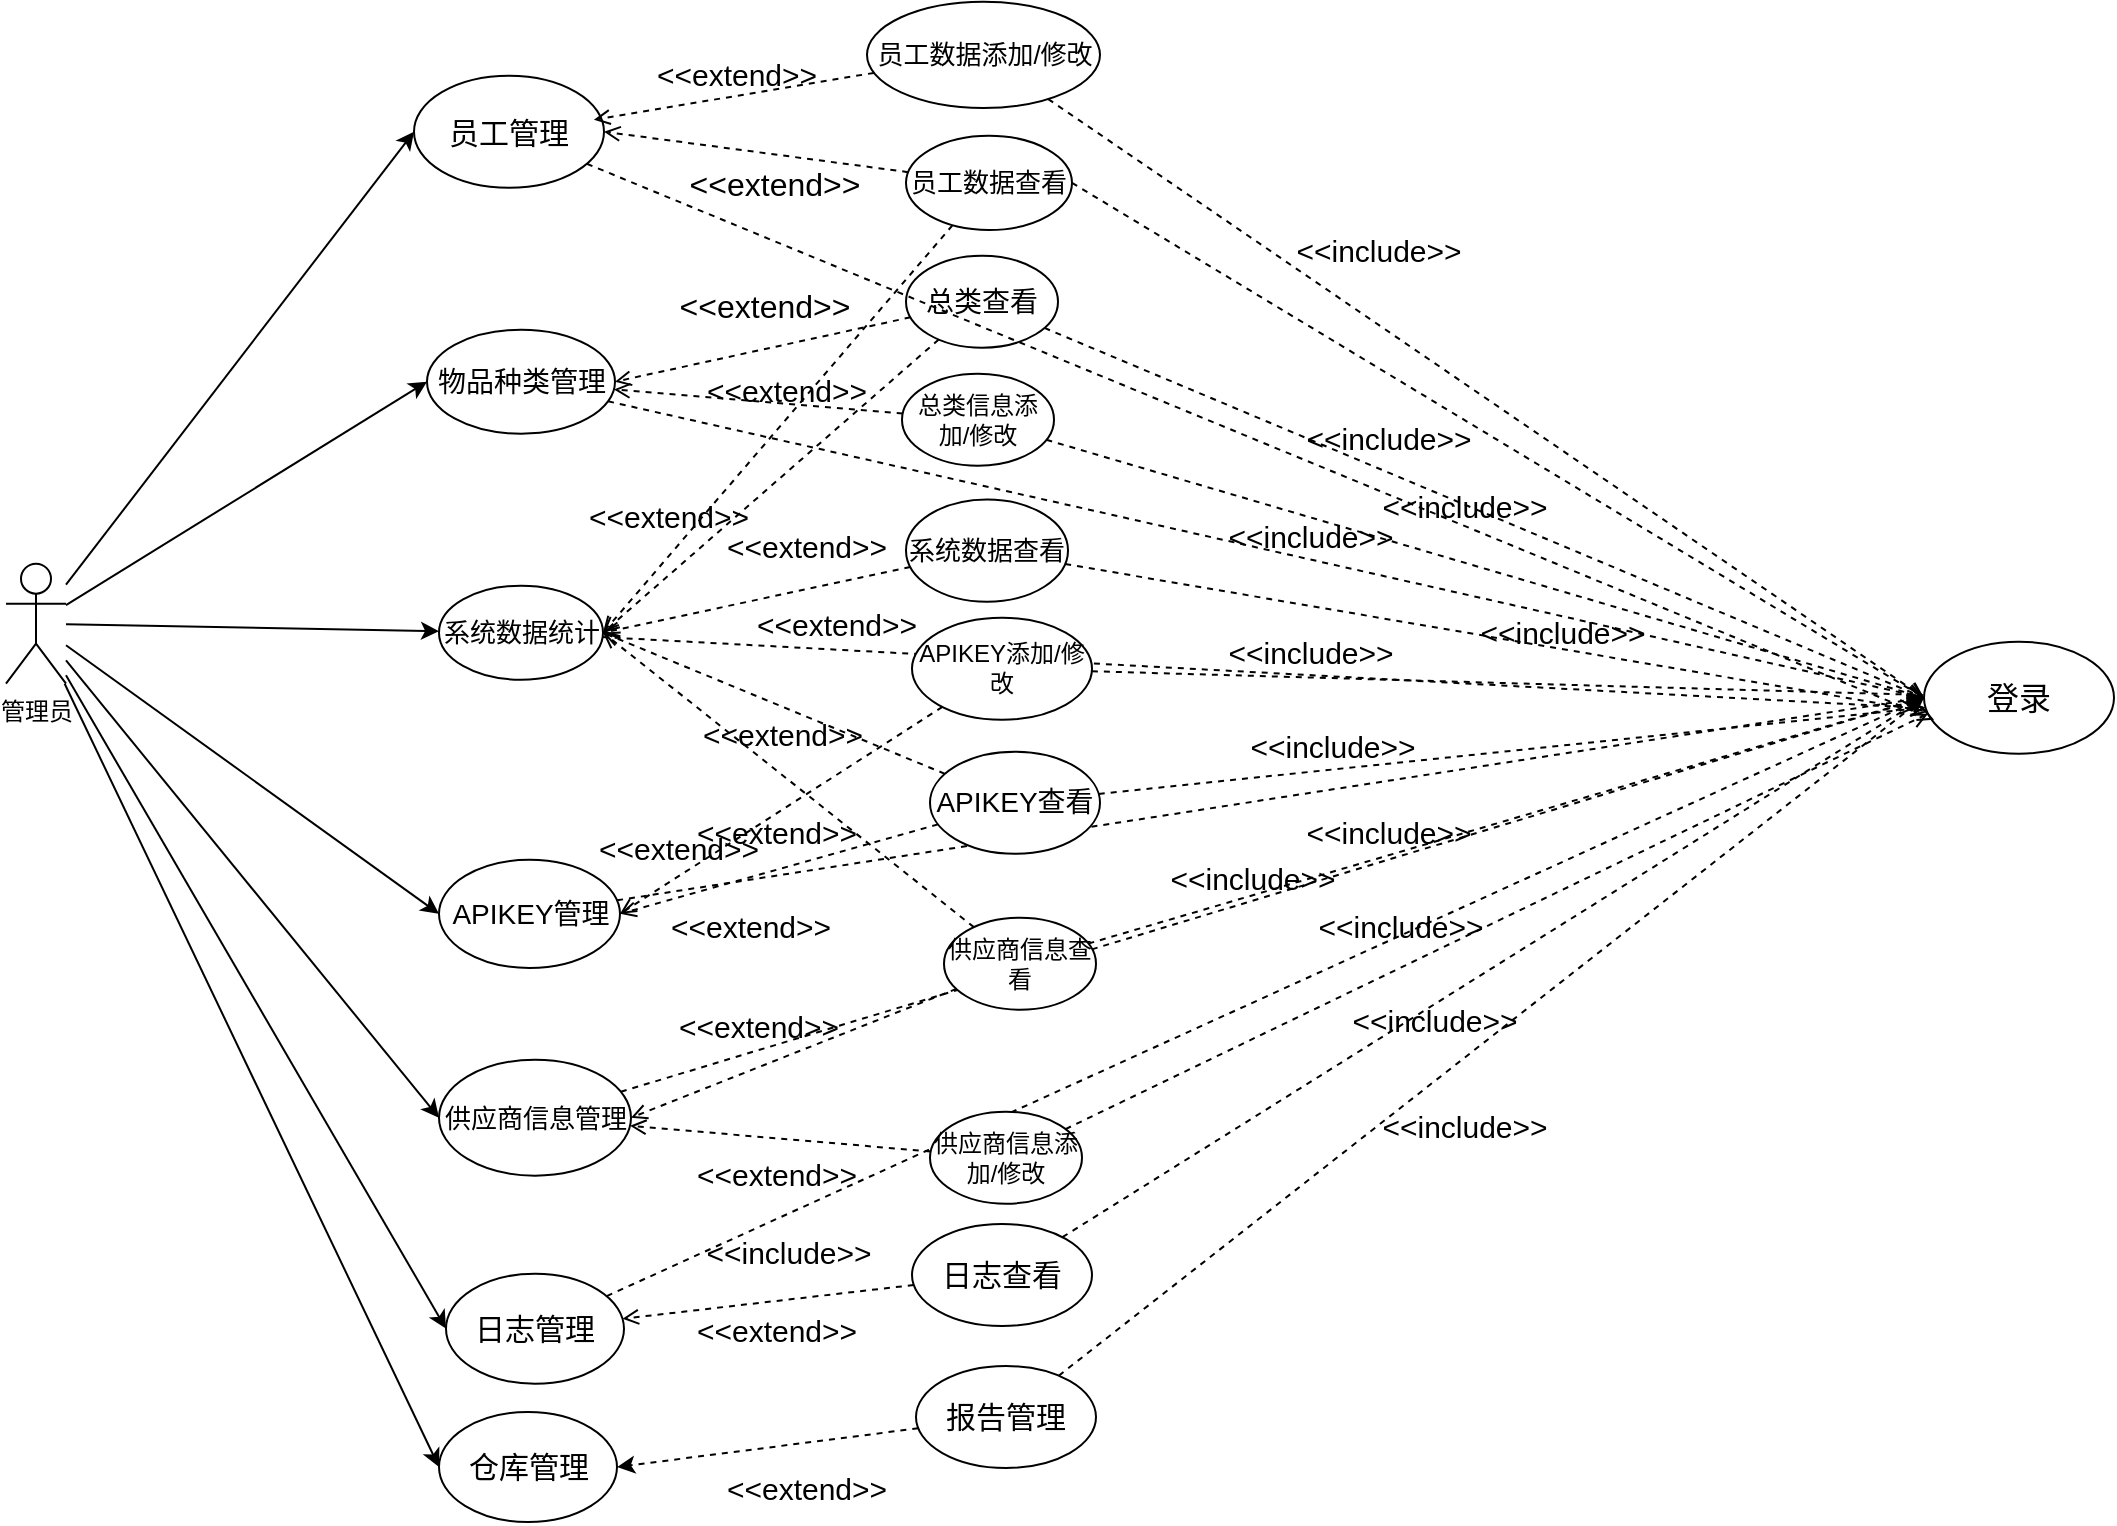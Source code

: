 <mxfile version="26.2.5">
  <diagram name="第 1 页" id="WtR9e3HdYUOJ1lMreugZ">
    <mxGraphModel dx="1436" dy="178" grid="0" gridSize="10" guides="1" tooltips="1" connect="1" arrows="1" fold="1" page="0" pageScale="1" pageWidth="827" pageHeight="1169" math="0" shadow="0">
      <root>
        <mxCell id="0" />
        <mxCell id="1" parent="0" />
        <mxCell id="2O5yJ_gwNrAF0E22G5KV-1" style="rounded=0;orthogonalLoop=1;jettySize=auto;html=1;entryX=0;entryY=0.5;entryDx=0;entryDy=0;" parent="1" source="2O5yJ_gwNrAF0E22G5KV-7" target="2O5yJ_gwNrAF0E22G5KV-8" edge="1">
          <mxGeometry relative="1" as="geometry" />
        </mxCell>
        <mxCell id="2O5yJ_gwNrAF0E22G5KV-2" style="rounded=0;orthogonalLoop=1;jettySize=auto;html=1;entryX=0;entryY=0.5;entryDx=0;entryDy=0;" parent="1" source="2O5yJ_gwNrAF0E22G5KV-7" target="2O5yJ_gwNrAF0E22G5KV-10" edge="1">
          <mxGeometry relative="1" as="geometry" />
        </mxCell>
        <mxCell id="2O5yJ_gwNrAF0E22G5KV-3" style="rounded=0;orthogonalLoop=1;jettySize=auto;html=1;" parent="1" source="2O5yJ_gwNrAF0E22G5KV-7" target="2O5yJ_gwNrAF0E22G5KV-16" edge="1">
          <mxGeometry relative="1" as="geometry" />
        </mxCell>
        <mxCell id="2O5yJ_gwNrAF0E22G5KV-4" style="rounded=0;orthogonalLoop=1;jettySize=auto;html=1;entryX=0;entryY=0.5;entryDx=0;entryDy=0;" parent="1" source="2O5yJ_gwNrAF0E22G5KV-7" target="2O5yJ_gwNrAF0E22G5KV-14" edge="1">
          <mxGeometry relative="1" as="geometry" />
        </mxCell>
        <mxCell id="2O5yJ_gwNrAF0E22G5KV-5" style="rounded=0;orthogonalLoop=1;jettySize=auto;html=1;entryX=0;entryY=0.5;entryDx=0;entryDy=0;" parent="1" source="2O5yJ_gwNrAF0E22G5KV-7" target="2O5yJ_gwNrAF0E22G5KV-12" edge="1">
          <mxGeometry relative="1" as="geometry" />
        </mxCell>
        <mxCell id="2O5yJ_gwNrAF0E22G5KV-6" style="rounded=0;orthogonalLoop=1;jettySize=auto;html=1;entryX=0;entryY=0.5;entryDx=0;entryDy=0;" parent="1" source="2O5yJ_gwNrAF0E22G5KV-7" target="2O5yJ_gwNrAF0E22G5KV-18" edge="1">
          <mxGeometry relative="1" as="geometry" />
        </mxCell>
        <mxCell id="M3r2F2XfNhi3SKQfJ6lG-3" style="rounded=0;orthogonalLoop=1;jettySize=auto;html=1;entryX=0;entryY=0.5;entryDx=0;entryDy=0;" parent="1" source="2O5yJ_gwNrAF0E22G5KV-7" target="M3r2F2XfNhi3SKQfJ6lG-2" edge="1">
          <mxGeometry relative="1" as="geometry" />
        </mxCell>
        <mxCell id="2O5yJ_gwNrAF0E22G5KV-7" value="管理员" style="shape=umlActor;verticalLabelPosition=bottom;verticalAlign=top;html=1;outlineConnect=0;" parent="1" vertex="1">
          <mxGeometry x="-269" y="976.857" width="30" height="60" as="geometry" />
        </mxCell>
        <mxCell id="2O5yJ_gwNrAF0E22G5KV-8" value="&lt;font style=&quot;font-size: 15px;&quot;&gt;员工管理&lt;/font&gt;" style="ellipse;whiteSpace=wrap;html=1;" parent="1" vertex="1">
          <mxGeometry x="-65" y="732.857" width="95" height="56" as="geometry" />
        </mxCell>
        <mxCell id="2O5yJ_gwNrAF0E22G5KV-9" style="rounded=0;orthogonalLoop=1;jettySize=auto;html=1;entryX=0;entryY=0.5;entryDx=0;entryDy=0;dashed=1;endArrow=open;endFill=0;" parent="1" source="2O5yJ_gwNrAF0E22G5KV-10" target="2O5yJ_gwNrAF0E22G5KV-65" edge="1">
          <mxGeometry relative="1" as="geometry" />
        </mxCell>
        <mxCell id="2O5yJ_gwNrAF0E22G5KV-10" value="&lt;font style=&quot;font-size: 14px;&quot;&gt;物品种类管理&lt;/font&gt;" style="ellipse;whiteSpace=wrap;html=1;" parent="1" vertex="1">
          <mxGeometry x="-58.5" y="859.857" width="94" height="52" as="geometry" />
        </mxCell>
        <mxCell id="2O5yJ_gwNrAF0E22G5KV-11" style="rounded=0;orthogonalLoop=1;jettySize=auto;html=1;entryX=0;entryY=0.5;entryDx=0;entryDy=0;dashed=1;endArrow=open;endFill=0;" parent="1" source="2O5yJ_gwNrAF0E22G5KV-12" target="2O5yJ_gwNrAF0E22G5KV-65" edge="1">
          <mxGeometry relative="1" as="geometry" />
        </mxCell>
        <mxCell id="2O5yJ_gwNrAF0E22G5KV-12" value="&lt;font style=&quot;font-size: 13px;&quot;&gt;供应商信息管理&lt;/font&gt;" style="ellipse;whiteSpace=wrap;html=1;" parent="1" vertex="1">
          <mxGeometry x="-52.5" y="1224.857" width="96" height="58" as="geometry" />
        </mxCell>
        <mxCell id="2O5yJ_gwNrAF0E22G5KV-13" style="rounded=0;orthogonalLoop=1;jettySize=auto;html=1;entryX=0;entryY=0.5;entryDx=0;entryDy=0;dashed=1;endArrow=open;endFill=0;" parent="1" source="2O5yJ_gwNrAF0E22G5KV-14" target="2O5yJ_gwNrAF0E22G5KV-65" edge="1">
          <mxGeometry relative="1" as="geometry" />
        </mxCell>
        <mxCell id="2O5yJ_gwNrAF0E22G5KV-14" value="&lt;font style=&quot;font-size: 14px;&quot;&gt;APIKEY管理&lt;/font&gt;" style="ellipse;whiteSpace=wrap;html=1;" parent="1" vertex="1">
          <mxGeometry x="-52.5" y="1124.86" width="90.5" height="54.14" as="geometry" />
        </mxCell>
        <mxCell id="2O5yJ_gwNrAF0E22G5KV-15" style="rounded=0;orthogonalLoop=1;jettySize=auto;html=1;dashed=1;endArrow=open;endFill=0;" parent="1" source="2O5yJ_gwNrAF0E22G5KV-16" edge="1">
          <mxGeometry relative="1" as="geometry">
            <mxPoint x="686" y="1048.857" as="targetPoint" />
          </mxGeometry>
        </mxCell>
        <mxCell id="2O5yJ_gwNrAF0E22G5KV-16" value="&lt;font style=&quot;font-size: 13px;&quot;&gt;系统数据统计&lt;/font&gt;" style="ellipse;whiteSpace=wrap;html=1;" parent="1" vertex="1">
          <mxGeometry x="-52.5" y="987.857" width="82" height="47" as="geometry" />
        </mxCell>
        <mxCell id="2O5yJ_gwNrAF0E22G5KV-17" style="rounded=0;orthogonalLoop=1;jettySize=auto;html=1;entryX=0;entryY=0.5;entryDx=0;entryDy=0;dashed=1;endArrow=open;endFill=0;" parent="1" source="2O5yJ_gwNrAF0E22G5KV-18" target="2O5yJ_gwNrAF0E22G5KV-65" edge="1">
          <mxGeometry relative="1" as="geometry" />
        </mxCell>
        <mxCell id="2O5yJ_gwNrAF0E22G5KV-18" value="&lt;font style=&quot;font-size: 15px;&quot;&gt;日志管理&lt;/font&gt;" style="ellipse;whiteSpace=wrap;html=1;" parent="1" vertex="1">
          <mxGeometry x="-49" y="1331.857" width="89" height="55" as="geometry" />
        </mxCell>
        <mxCell id="2O5yJ_gwNrAF0E22G5KV-19" style="rounded=0;orthogonalLoop=1;jettySize=auto;html=1;entryX=1;entryY=0.5;entryDx=0;entryDy=0;dashed=1;strokeColor=default;endArrow=open;endFill=0;" parent="1" source="2O5yJ_gwNrAF0E22G5KV-22" target="2O5yJ_gwNrAF0E22G5KV-16" edge="1">
          <mxGeometry relative="1" as="geometry" />
        </mxCell>
        <mxCell id="2O5yJ_gwNrAF0E22G5KV-20" style="rounded=0;orthogonalLoop=1;jettySize=auto;html=1;entryX=1;entryY=0.5;entryDx=0;entryDy=0;dashed=1;endArrow=open;endFill=0;" parent="1" source="2O5yJ_gwNrAF0E22G5KV-22" target="2O5yJ_gwNrAF0E22G5KV-8" edge="1">
          <mxGeometry relative="1" as="geometry" />
        </mxCell>
        <mxCell id="2O5yJ_gwNrAF0E22G5KV-21" style="rounded=0;orthogonalLoop=1;jettySize=auto;html=1;entryX=0;entryY=0.5;entryDx=0;entryDy=0;dashed=1;endArrow=open;endFill=0;exitX=1;exitY=0.5;exitDx=0;exitDy=0;" parent="1" source="2O5yJ_gwNrAF0E22G5KV-22" target="2O5yJ_gwNrAF0E22G5KV-65" edge="1">
          <mxGeometry relative="1" as="geometry" />
        </mxCell>
        <mxCell id="2O5yJ_gwNrAF0E22G5KV-22" value="&lt;font style=&quot;font-size: 13px;&quot;&gt;员工数据查看&lt;/font&gt;" style="ellipse;whiteSpace=wrap;html=1;" parent="1" vertex="1">
          <mxGeometry x="181" y="762.86" width="83" height="47.14" as="geometry" />
        </mxCell>
        <mxCell id="2O5yJ_gwNrAF0E22G5KV-23" style="rounded=0;orthogonalLoop=1;jettySize=auto;html=1;entryX=0;entryY=0.5;entryDx=0;entryDy=0;dashed=1;endArrow=open;endFill=0;" parent="1" source="2O5yJ_gwNrAF0E22G5KV-24" target="2O5yJ_gwNrAF0E22G5KV-65" edge="1">
          <mxGeometry relative="1" as="geometry" />
        </mxCell>
        <mxCell id="2O5yJ_gwNrAF0E22G5KV-24" value="&lt;font style=&quot;font-size: 13px;&quot;&gt;员工数据添加/修改&lt;/font&gt;" style="ellipse;whiteSpace=wrap;html=1;" parent="1" vertex="1">
          <mxGeometry x="161.5" y="695.86" width="116.5" height="53.14" as="geometry" />
        </mxCell>
        <mxCell id="2O5yJ_gwNrAF0E22G5KV-25" style="rounded=0;orthogonalLoop=1;jettySize=auto;html=1;entryX=1;entryY=0.5;entryDx=0;entryDy=0;dashed=1;endArrow=open;endFill=0;" parent="1" source="2O5yJ_gwNrAF0E22G5KV-28" target="2O5yJ_gwNrAF0E22G5KV-10" edge="1">
          <mxGeometry relative="1" as="geometry" />
        </mxCell>
        <mxCell id="2O5yJ_gwNrAF0E22G5KV-26" style="rounded=0;orthogonalLoop=1;jettySize=auto;html=1;entryX=1;entryY=0.5;entryDx=0;entryDy=0;dashed=1;endArrow=open;endFill=0;" parent="1" source="2O5yJ_gwNrAF0E22G5KV-28" target="2O5yJ_gwNrAF0E22G5KV-16" edge="1">
          <mxGeometry relative="1" as="geometry" />
        </mxCell>
        <mxCell id="2O5yJ_gwNrAF0E22G5KV-27" style="rounded=0;orthogonalLoop=1;jettySize=auto;html=1;entryX=0;entryY=0.5;entryDx=0;entryDy=0;dashed=1;endArrow=open;endFill=0;" parent="1" source="2O5yJ_gwNrAF0E22G5KV-28" target="2O5yJ_gwNrAF0E22G5KV-65" edge="1">
          <mxGeometry relative="1" as="geometry" />
        </mxCell>
        <mxCell id="2O5yJ_gwNrAF0E22G5KV-28" value="&lt;font style=&quot;font-size: 14px;&quot;&gt;总类查看&lt;/font&gt;" style="ellipse;whiteSpace=wrap;html=1;" parent="1" vertex="1">
          <mxGeometry x="181" y="822.857" width="76" height="46" as="geometry" />
        </mxCell>
        <mxCell id="2O5yJ_gwNrAF0E22G5KV-29" style="rounded=0;orthogonalLoop=1;jettySize=auto;html=1;dashed=1;endArrow=open;endFill=0;" parent="1" source="2O5yJ_gwNrAF0E22G5KV-31" target="2O5yJ_gwNrAF0E22G5KV-10" edge="1">
          <mxGeometry relative="1" as="geometry" />
        </mxCell>
        <mxCell id="2O5yJ_gwNrAF0E22G5KV-30" style="rounded=0;orthogonalLoop=1;jettySize=auto;html=1;entryX=0;entryY=0.5;entryDx=0;entryDy=0;dashed=1;endArrow=open;endFill=0;" parent="1" source="2O5yJ_gwNrAF0E22G5KV-31" target="2O5yJ_gwNrAF0E22G5KV-65" edge="1">
          <mxGeometry relative="1" as="geometry" />
        </mxCell>
        <mxCell id="2O5yJ_gwNrAF0E22G5KV-31" value="总类信息添加/修改" style="ellipse;whiteSpace=wrap;html=1;" parent="1" vertex="1">
          <mxGeometry x="179" y="881.857" width="76" height="46" as="geometry" />
        </mxCell>
        <mxCell id="2O5yJ_gwNrAF0E22G5KV-32" style="rounded=0;orthogonalLoop=1;jettySize=auto;html=1;entryX=1;entryY=0.5;entryDx=0;entryDy=0;dashed=1;endArrow=open;endFill=0;" parent="1" source="2O5yJ_gwNrAF0E22G5KV-35" target="2O5yJ_gwNrAF0E22G5KV-16" edge="1">
          <mxGeometry relative="1" as="geometry" />
        </mxCell>
        <mxCell id="2O5yJ_gwNrAF0E22G5KV-33" style="rounded=0;orthogonalLoop=1;jettySize=auto;html=1;entryX=1;entryY=0.5;entryDx=0;entryDy=0;endArrow=open;endFill=0;dashed=1;" parent="1" source="2O5yJ_gwNrAF0E22G5KV-35" target="2O5yJ_gwNrAF0E22G5KV-12" edge="1">
          <mxGeometry relative="1" as="geometry" />
        </mxCell>
        <mxCell id="2O5yJ_gwNrAF0E22G5KV-34" style="rounded=0;orthogonalLoop=1;jettySize=auto;html=1;entryX=0;entryY=0.5;entryDx=0;entryDy=0;endArrow=open;endFill=0;dashed=1;" parent="1" source="2O5yJ_gwNrAF0E22G5KV-35" target="2O5yJ_gwNrAF0E22G5KV-65" edge="1">
          <mxGeometry relative="1" as="geometry" />
        </mxCell>
        <mxCell id="2O5yJ_gwNrAF0E22G5KV-35" value="供应商信息查看" style="ellipse;whiteSpace=wrap;html=1;" parent="1" vertex="1">
          <mxGeometry x="200" y="1153.857" width="76" height="46" as="geometry" />
        </mxCell>
        <mxCell id="2O5yJ_gwNrAF0E22G5KV-36" style="rounded=0;orthogonalLoop=1;jettySize=auto;html=1;dashed=1;endArrow=open;endFill=0;" parent="1" source="2O5yJ_gwNrAF0E22G5KV-37" target="2O5yJ_gwNrAF0E22G5KV-12" edge="1">
          <mxGeometry relative="1" as="geometry" />
        </mxCell>
        <mxCell id="2O5yJ_gwNrAF0E22G5KV-37" value="供应商信息添加/修改" style="ellipse;whiteSpace=wrap;html=1;" parent="1" vertex="1">
          <mxGeometry x="193" y="1250.857" width="76" height="46" as="geometry" />
        </mxCell>
        <mxCell id="2O5yJ_gwNrAF0E22G5KV-38" style="rounded=0;orthogonalLoop=1;jettySize=auto;html=1;entryX=1;entryY=0.5;entryDx=0;entryDy=0;dashed=1;endArrow=open;endFill=0;" parent="1" source="2O5yJ_gwNrAF0E22G5KV-41" target="2O5yJ_gwNrAF0E22G5KV-16" edge="1">
          <mxGeometry relative="1" as="geometry" />
        </mxCell>
        <mxCell id="2O5yJ_gwNrAF0E22G5KV-39" style="rounded=0;orthogonalLoop=1;jettySize=auto;html=1;entryX=1;entryY=0.5;entryDx=0;entryDy=0;endArrow=open;endFill=0;dashed=1;" parent="1" source="2O5yJ_gwNrAF0E22G5KV-41" target="2O5yJ_gwNrAF0E22G5KV-14" edge="1">
          <mxGeometry relative="1" as="geometry" />
        </mxCell>
        <mxCell id="2O5yJ_gwNrAF0E22G5KV-40" style="rounded=0;orthogonalLoop=1;jettySize=auto;html=1;dashed=1;endArrow=open;endFill=0;" parent="1" source="2O5yJ_gwNrAF0E22G5KV-41" target="2O5yJ_gwNrAF0E22G5KV-65" edge="1">
          <mxGeometry relative="1" as="geometry" />
        </mxCell>
        <mxCell id="2O5yJ_gwNrAF0E22G5KV-41" value="&lt;font style=&quot;font-size: 14px;&quot;&gt;APIKEY查看&lt;/font&gt;" style="ellipse;whiteSpace=wrap;html=1;" parent="1" vertex="1">
          <mxGeometry x="193" y="1070.857" width="85" height="51" as="geometry" />
        </mxCell>
        <mxCell id="2O5yJ_gwNrAF0E22G5KV-42" style="rounded=0;orthogonalLoop=1;jettySize=auto;html=1;entryX=1;entryY=0.5;entryDx=0;entryDy=0;dashed=1;endArrow=open;endFill=0;" parent="1" source="2O5yJ_gwNrAF0E22G5KV-44" target="2O5yJ_gwNrAF0E22G5KV-14" edge="1">
          <mxGeometry relative="1" as="geometry" />
        </mxCell>
        <mxCell id="2O5yJ_gwNrAF0E22G5KV-43" style="rounded=0;orthogonalLoop=1;jettySize=auto;html=1;dashed=1;endArrow=open;endFill=0;" parent="1" source="2O5yJ_gwNrAF0E22G5KV-44" target="2O5yJ_gwNrAF0E22G5KV-65" edge="1">
          <mxGeometry relative="1" as="geometry" />
        </mxCell>
        <mxCell id="2O5yJ_gwNrAF0E22G5KV-44" value="APIKEY添加/修改" style="ellipse;whiteSpace=wrap;html=1;" parent="1" vertex="1">
          <mxGeometry x="184" y="1003.857" width="90" height="51" as="geometry" />
        </mxCell>
        <mxCell id="2O5yJ_gwNrAF0E22G5KV-45" style="rounded=0;orthogonalLoop=1;jettySize=auto;html=1;dashed=1;endArrow=open;endFill=0;" parent="1" source="2O5yJ_gwNrAF0E22G5KV-47" target="2O5yJ_gwNrAF0E22G5KV-18" edge="1">
          <mxGeometry relative="1" as="geometry" />
        </mxCell>
        <mxCell id="2O5yJ_gwNrAF0E22G5KV-46" style="rounded=0;orthogonalLoop=1;jettySize=auto;html=1;entryX=0;entryY=0.5;entryDx=0;entryDy=0;endArrow=open;endFill=0;dashed=1;" parent="1" source="2O5yJ_gwNrAF0E22G5KV-47" target="2O5yJ_gwNrAF0E22G5KV-65" edge="1">
          <mxGeometry relative="1" as="geometry" />
        </mxCell>
        <mxCell id="2O5yJ_gwNrAF0E22G5KV-47" value="&lt;font style=&quot;font-size: 15px;&quot;&gt;日志查看&lt;/font&gt;" style="ellipse;whiteSpace=wrap;html=1;" parent="1" vertex="1">
          <mxGeometry x="184" y="1306.997" width="90" height="51" as="geometry" />
        </mxCell>
        <mxCell id="2O5yJ_gwNrAF0E22G5KV-48" style="rounded=0;orthogonalLoop=1;jettySize=auto;html=1;entryX=1;entryY=0.5;entryDx=0;entryDy=0;dashed=1;endArrow=open;endFill=0;" parent="1" source="2O5yJ_gwNrAF0E22G5KV-49" target="2O5yJ_gwNrAF0E22G5KV-16" edge="1">
          <mxGeometry relative="1" as="geometry" />
        </mxCell>
        <mxCell id="2O5yJ_gwNrAF0E22G5KV-49" value="&lt;font style=&quot;font-size: 13px;&quot;&gt;系统数据查看&lt;/font&gt;" style="ellipse;whiteSpace=wrap;html=1;" parent="1" vertex="1">
          <mxGeometry x="181" y="944.72" width="81" height="51.14" as="geometry" />
        </mxCell>
        <mxCell id="2O5yJ_gwNrAF0E22G5KV-50" value="&amp;lt;&amp;lt;extend&amp;gt;&amp;gt;" style="text;html=1;align=center;verticalAlign=middle;resizable=0;points=[];autosize=1;strokeColor=none;fillColor=none;fontSize=15;" parent="1" vertex="1">
          <mxGeometry x="13" y="937.857" width="98" height="30" as="geometry" />
        </mxCell>
        <mxCell id="2O5yJ_gwNrAF0E22G5KV-51" style="rounded=0;orthogonalLoop=1;jettySize=auto;html=1;entryX=0.947;entryY=0.393;entryDx=0;entryDy=0;entryPerimeter=0;dashed=1;endArrow=open;endFill=0;" parent="1" source="2O5yJ_gwNrAF0E22G5KV-24" target="2O5yJ_gwNrAF0E22G5KV-8" edge="1">
          <mxGeometry relative="1" as="geometry" />
        </mxCell>
        <mxCell id="2O5yJ_gwNrAF0E22G5KV-52" value="&amp;lt;&amp;lt;extend&amp;gt;&amp;gt;" style="text;html=1;align=center;verticalAlign=middle;resizable=0;points=[];autosize=1;strokeColor=none;fillColor=none;fontSize=15;" parent="1" vertex="1">
          <mxGeometry x="46.5" y="716.857" width="98" height="30" as="geometry" />
        </mxCell>
        <mxCell id="2O5yJ_gwNrAF0E22G5KV-53" value="&amp;lt;&amp;lt;extend&amp;gt;&amp;gt;" style="text;html=1;align=center;verticalAlign=middle;resizable=0;points=[];autosize=1;strokeColor=none;fillColor=none;fontSize=16;" parent="1" vertex="1">
          <mxGeometry x="63" y="771.857" width="103" height="31" as="geometry" />
        </mxCell>
        <mxCell id="2O5yJ_gwNrAF0E22G5KV-54" value="&amp;lt;&amp;lt;extend&amp;gt;&amp;gt;" style="text;html=1;align=center;verticalAlign=middle;resizable=0;points=[];autosize=1;strokeColor=none;fillColor=none;fontSize=16;" parent="1" vertex="1">
          <mxGeometry x="58" y="832.857" width="103" height="31" as="geometry" />
        </mxCell>
        <mxCell id="2O5yJ_gwNrAF0E22G5KV-55" value="&amp;lt;&amp;lt;extend&amp;gt;&amp;gt;" style="text;html=1;align=center;verticalAlign=middle;resizable=0;points=[];autosize=1;strokeColor=none;fillColor=none;fontSize=15;" parent="1" vertex="1">
          <mxGeometry x="72" y="874.857" width="98" height="30" as="geometry" />
        </mxCell>
        <mxCell id="2O5yJ_gwNrAF0E22G5KV-56" value="&amp;lt;&amp;lt;extend&amp;gt;&amp;gt;" style="text;html=1;align=center;verticalAlign=middle;resizable=0;points=[];autosize=1;strokeColor=none;fillColor=none;fontSize=15;" parent="1" vertex="1">
          <mxGeometry x="82" y="952.857" width="98" height="30" as="geometry" />
        </mxCell>
        <mxCell id="2O5yJ_gwNrAF0E22G5KV-57" value="&amp;lt;&amp;lt;extend&amp;gt;&amp;gt;" style="text;html=1;align=center;verticalAlign=middle;resizable=0;points=[];autosize=1;strokeColor=none;fillColor=none;fontSize=15;" parent="1" vertex="1">
          <mxGeometry x="97" y="991.857" width="98" height="30" as="geometry" />
        </mxCell>
        <mxCell id="2O5yJ_gwNrAF0E22G5KV-58" value="&amp;lt;&amp;lt;extend&amp;gt;&amp;gt;" style="text;html=1;align=center;verticalAlign=middle;resizable=0;points=[];autosize=1;strokeColor=none;fillColor=none;fontSize=15;" parent="1" vertex="1">
          <mxGeometry x="70" y="1046.857" width="98" height="30" as="geometry" />
        </mxCell>
        <mxCell id="2O5yJ_gwNrAF0E22G5KV-59" value="&amp;lt;&amp;lt;extend&amp;gt;&amp;gt;" style="text;html=1;align=center;verticalAlign=middle;resizable=0;points=[];autosize=1;strokeColor=none;fillColor=none;fontSize=15;" parent="1" vertex="1">
          <mxGeometry x="67" y="1095.857" width="98" height="30" as="geometry" />
        </mxCell>
        <mxCell id="2O5yJ_gwNrAF0E22G5KV-60" value="&amp;lt;&amp;lt;extend&amp;gt;&amp;gt;" style="text;html=1;align=center;verticalAlign=middle;resizable=0;points=[];autosize=1;strokeColor=none;fillColor=none;fontSize=15;" parent="1" vertex="1">
          <mxGeometry x="18" y="1103.857" width="98" height="30" as="geometry" />
        </mxCell>
        <mxCell id="2O5yJ_gwNrAF0E22G5KV-61" value="&amp;lt;&amp;lt;extend&amp;gt;&amp;gt;" style="text;html=1;align=center;verticalAlign=middle;resizable=0;points=[];autosize=1;strokeColor=none;fillColor=none;fontSize=15;" parent="1" vertex="1">
          <mxGeometry x="54" y="1142.857" width="98" height="30" as="geometry" />
        </mxCell>
        <mxCell id="2O5yJ_gwNrAF0E22G5KV-62" value="&amp;lt;&amp;lt;extend&amp;gt;&amp;gt;" style="text;html=1;align=center;verticalAlign=middle;resizable=0;points=[];autosize=1;strokeColor=none;fillColor=none;fontSize=15;" parent="1" vertex="1">
          <mxGeometry x="58" y="1192.857" width="98" height="30" as="geometry" />
        </mxCell>
        <mxCell id="2O5yJ_gwNrAF0E22G5KV-63" value="&amp;lt;&amp;lt;extend&amp;gt;&amp;gt;" style="text;html=1;align=center;verticalAlign=middle;resizable=0;points=[];autosize=1;strokeColor=none;fillColor=none;fontSize=15;" parent="1" vertex="1">
          <mxGeometry x="67" y="1266.857" width="98" height="30" as="geometry" />
        </mxCell>
        <mxCell id="2O5yJ_gwNrAF0E22G5KV-64" value="&amp;lt;&amp;lt;extend&amp;gt;&amp;gt;" style="text;html=1;align=center;verticalAlign=middle;resizable=0;points=[];autosize=1;strokeColor=none;fillColor=none;fontSize=15;" parent="1" vertex="1">
          <mxGeometry x="67" y="1344.857" width="98" height="30" as="geometry" />
        </mxCell>
        <mxCell id="2O5yJ_gwNrAF0E22G5KV-65" value="&lt;font style=&quot;font-size: 16px;&quot;&gt;登录&lt;/font&gt;" style="ellipse;whiteSpace=wrap;html=1;" parent="1" vertex="1">
          <mxGeometry x="690" y="1015.857" width="95" height="56" as="geometry" />
        </mxCell>
        <mxCell id="2O5yJ_gwNrAF0E22G5KV-66" value="&lt;font&gt;&amp;lt;&amp;lt;include&amp;gt;&amp;gt;&lt;/font&gt;" style="text;html=1;align=center;verticalAlign=middle;resizable=0;points=[];autosize=1;strokeColor=none;fillColor=none;fontSize=15;" parent="1" vertex="1">
          <mxGeometry x="366" y="804.857" width="101" height="30" as="geometry" />
        </mxCell>
        <mxCell id="2O5yJ_gwNrAF0E22G5KV-67" value="&amp;lt;&amp;lt;include&amp;gt;&amp;gt;" style="text;html=1;align=center;verticalAlign=middle;resizable=0;points=[];autosize=1;strokeColor=none;fillColor=none;fontSize=15;" parent="1" vertex="1">
          <mxGeometry x="409" y="932.857" width="101" height="30" as="geometry" />
        </mxCell>
        <mxCell id="2O5yJ_gwNrAF0E22G5KV-68" value="&amp;lt;&amp;lt;include&amp;gt;&amp;gt;" style="text;html=1;align=center;verticalAlign=middle;resizable=0;points=[];autosize=1;strokeColor=none;fillColor=none;fontSize=15;" parent="1" vertex="1">
          <mxGeometry x="371" y="898.857" width="101" height="30" as="geometry" />
        </mxCell>
        <mxCell id="2O5yJ_gwNrAF0E22G5KV-69" value="&amp;lt;&amp;lt;include&amp;gt;&amp;gt;" style="text;html=1;align=center;verticalAlign=middle;resizable=0;points=[];autosize=1;strokeColor=none;fillColor=none;fontSize=15;" parent="1" vertex="1">
          <mxGeometry x="458" y="995.857" width="101" height="30" as="geometry" />
        </mxCell>
        <mxCell id="2O5yJ_gwNrAF0E22G5KV-70" style="rounded=0;orthogonalLoop=1;jettySize=auto;html=1;entryX=0.021;entryY=0.625;entryDx=0;entryDy=0;entryPerimeter=0;dashed=1;endArrow=open;endFill=0;" parent="1" source="2O5yJ_gwNrAF0E22G5KV-49" target="2O5yJ_gwNrAF0E22G5KV-65" edge="1">
          <mxGeometry relative="1" as="geometry" />
        </mxCell>
        <mxCell id="2O5yJ_gwNrAF0E22G5KV-71" value="&amp;lt;&amp;lt;include&amp;gt;&amp;gt;" style="text;html=1;align=center;verticalAlign=middle;resizable=0;points=[];autosize=1;strokeColor=none;fillColor=none;fontSize=15;" parent="1" vertex="1">
          <mxGeometry x="332" y="947.857" width="101" height="30" as="geometry" />
        </mxCell>
        <mxCell id="2O5yJ_gwNrAF0E22G5KV-72" value="&amp;lt;&amp;lt;include&amp;gt;&amp;gt;" style="text;html=1;align=center;verticalAlign=middle;resizable=0;points=[];autosize=1;strokeColor=none;fillColor=none;fontSize=15;" parent="1" vertex="1">
          <mxGeometry x="332" y="1005.857" width="101" height="30" as="geometry" />
        </mxCell>
        <mxCell id="2O5yJ_gwNrAF0E22G5KV-73" value="&amp;lt;&amp;lt;include&amp;gt;&amp;gt;" style="text;html=1;align=center;verticalAlign=middle;resizable=0;points=[];autosize=1;strokeColor=none;fillColor=none;fontSize=15;" parent="1" vertex="1">
          <mxGeometry x="343" y="1052.857" width="101" height="30" as="geometry" />
        </mxCell>
        <mxCell id="2O5yJ_gwNrAF0E22G5KV-74" value="&amp;lt;&amp;lt;include&amp;gt;&amp;gt;" style="text;html=1;align=center;verticalAlign=middle;resizable=0;points=[];autosize=1;strokeColor=none;fillColor=none;fontSize=15;" parent="1" vertex="1">
          <mxGeometry x="371" y="1095.857" width="101" height="30" as="geometry" />
        </mxCell>
        <mxCell id="2O5yJ_gwNrAF0E22G5KV-75" style="rounded=0;orthogonalLoop=1;jettySize=auto;html=1;entryX=0.021;entryY=0.643;entryDx=0;entryDy=0;entryPerimeter=0;endArrow=open;endFill=0;dashed=1;" parent="1" source="2O5yJ_gwNrAF0E22G5KV-37" target="2O5yJ_gwNrAF0E22G5KV-65" edge="1">
          <mxGeometry relative="1" as="geometry" />
        </mxCell>
        <mxCell id="2O5yJ_gwNrAF0E22G5KV-76" value="&amp;lt;&amp;lt;include&amp;gt;&amp;gt;" style="text;html=1;align=center;verticalAlign=middle;resizable=0;points=[];autosize=1;strokeColor=none;fillColor=none;fontSize=15;" parent="1" vertex="1">
          <mxGeometry x="377" y="1142.857" width="101" height="30" as="geometry" />
        </mxCell>
        <mxCell id="2O5yJ_gwNrAF0E22G5KV-77" value="&amp;lt;&amp;lt;include&amp;gt;&amp;gt;" style="text;html=1;align=center;verticalAlign=middle;resizable=0;points=[];autosize=1;strokeColor=none;fillColor=none;fontSize=15;" parent="1" vertex="1">
          <mxGeometry x="394" y="1189.857" width="101" height="30" as="geometry" />
        </mxCell>
        <mxCell id="2O5yJ_gwNrAF0E22G5KV-78" value="&amp;lt;&amp;lt;include&amp;gt;&amp;gt;" style="text;html=1;align=center;verticalAlign=middle;resizable=0;points=[];autosize=1;strokeColor=none;fillColor=none;fontSize=15;" parent="1" vertex="1">
          <mxGeometry x="71" y="1305.857" width="101" height="30" as="geometry" />
        </mxCell>
        <mxCell id="2O5yJ_gwNrAF0E22G5KV-79" value="&amp;lt;&amp;lt;include&amp;gt;&amp;gt;" style="text;html=1;align=center;verticalAlign=middle;resizable=0;points=[];autosize=1;strokeColor=none;fillColor=none;fontSize=15;" parent="1" vertex="1">
          <mxGeometry x="303" y="1118.857" width="101" height="30" as="geometry" />
        </mxCell>
        <mxCell id="2O5yJ_gwNrAF0E22G5KV-80" style="rounded=0;orthogonalLoop=1;jettySize=auto;html=1;entryX=0.053;entryY=0.696;entryDx=0;entryDy=0;entryPerimeter=0;dashed=1;endArrow=open;endFill=0;" parent="1" source="2O5yJ_gwNrAF0E22G5KV-8" target="2O5yJ_gwNrAF0E22G5KV-65" edge="1">
          <mxGeometry relative="1" as="geometry" />
        </mxCell>
        <mxCell id="M3r2F2XfNhi3SKQfJ6lG-4" style="rounded=0;orthogonalLoop=1;jettySize=auto;html=1;entryX=1;entryY=0.5;entryDx=0;entryDy=0;dashed=1;" parent="1" source="M3r2F2XfNhi3SKQfJ6lG-1" target="M3r2F2XfNhi3SKQfJ6lG-2" edge="1">
          <mxGeometry relative="1" as="geometry" />
        </mxCell>
        <mxCell id="M3r2F2XfNhi3SKQfJ6lG-6" style="rounded=0;orthogonalLoop=1;jettySize=auto;html=1;entryX=0;entryY=0.5;entryDx=0;entryDy=0;dashed=1;" parent="1" source="M3r2F2XfNhi3SKQfJ6lG-1" target="2O5yJ_gwNrAF0E22G5KV-65" edge="1">
          <mxGeometry relative="1" as="geometry" />
        </mxCell>
        <mxCell id="M3r2F2XfNhi3SKQfJ6lG-1" value="&lt;font style=&quot;font-size: 15px;&quot;&gt;报告管理&lt;/font&gt;" style="ellipse;whiteSpace=wrap;html=1;" parent="1" vertex="1">
          <mxGeometry x="186" y="1377.997" width="90" height="51" as="geometry" />
        </mxCell>
        <mxCell id="M3r2F2XfNhi3SKQfJ6lG-2" value="&lt;font style=&quot;font-size: 15px;&quot;&gt;仓库管理&lt;/font&gt;" style="ellipse;whiteSpace=wrap;html=1;" parent="1" vertex="1">
          <mxGeometry x="-52.5" y="1400.997" width="89" height="55" as="geometry" />
        </mxCell>
        <mxCell id="M3r2F2XfNhi3SKQfJ6lG-5" value="&amp;lt;&amp;lt;extend&amp;gt;&amp;gt;" style="text;html=1;align=center;verticalAlign=middle;resizable=0;points=[];autosize=1;strokeColor=none;fillColor=none;fontSize=15;" parent="1" vertex="1">
          <mxGeometry x="82" y="1423.997" width="98" height="30" as="geometry" />
        </mxCell>
        <mxCell id="M3r2F2XfNhi3SKQfJ6lG-7" value="&amp;lt;&amp;lt;include&amp;gt;&amp;gt;" style="text;html=1;align=center;verticalAlign=middle;resizable=0;points=[];autosize=1;strokeColor=none;fillColor=none;fontSize=15;" parent="1" vertex="1">
          <mxGeometry x="409" y="1242.857" width="101" height="30" as="geometry" />
        </mxCell>
      </root>
    </mxGraphModel>
  </diagram>
</mxfile>

